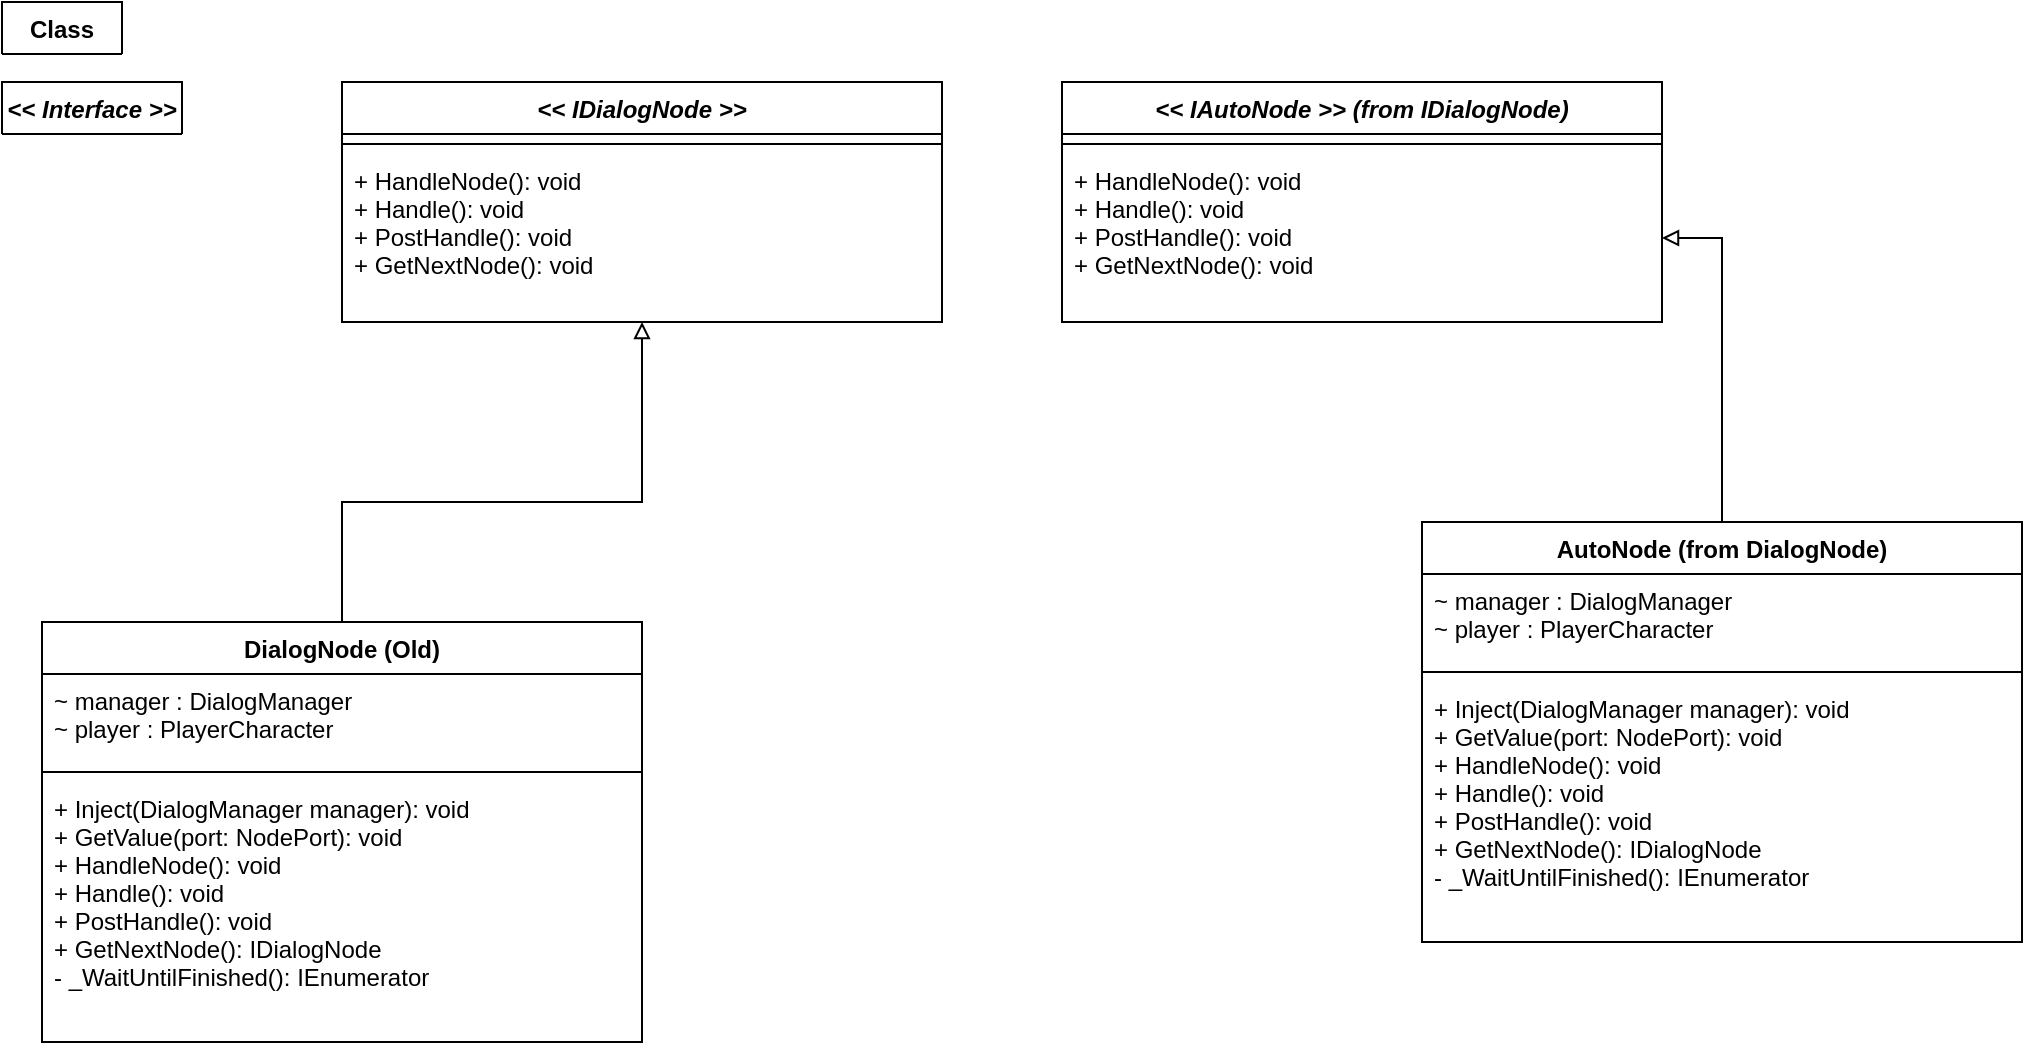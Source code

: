 <mxfile version="13.8.1" type="github">
  <diagram id="C5RBs43oDa-KdzZeNtuy" name="Page-1">
    <mxGraphModel dx="385" dy="634" grid="1" gridSize="10" guides="1" tooltips="1" connect="1" arrows="1" fold="1" page="1" pageScale="1" pageWidth="827" pageHeight="1169" math="0" shadow="0">
      <root>
        <mxCell id="WIyWlLk6GJQsqaUBKTNV-0" />
        <mxCell id="WIyWlLk6GJQsqaUBKTNV-1" parent="WIyWlLk6GJQsqaUBKTNV-0" />
        <mxCell id="9679V-P3v1M1apa31lQr-4" value="Class" style="swimlane;fontStyle=1;align=center;verticalAlign=top;childLayout=stackLayout;horizontal=1;startSize=26;horizontalStack=0;resizeParent=1;resizeParentMax=0;resizeLast=0;collapsible=1;marginBottom=0;" vertex="1" collapsed="1" parent="WIyWlLk6GJQsqaUBKTNV-1">
          <mxGeometry x="40" y="40" width="60" height="26" as="geometry">
            <mxRectangle x="70" y="300" width="300" height="240" as="alternateBounds" />
          </mxGeometry>
        </mxCell>
        <mxCell id="9679V-P3v1M1apa31lQr-5" value="- var : Type" style="text;strokeColor=none;fillColor=none;align=left;verticalAlign=top;spacingLeft=4;spacingRight=4;overflow=hidden;rotatable=0;points=[[0,0.5],[1,0.5]];portConstraint=eastwest;" vertex="1" parent="9679V-P3v1M1apa31lQr-4">
          <mxGeometry y="26" width="60" height="104" as="geometry" />
        </mxCell>
        <mxCell id="9679V-P3v1M1apa31lQr-6" value="" style="line;strokeWidth=1;fillColor=none;align=left;verticalAlign=middle;spacingTop=-1;spacingLeft=3;spacingRight=3;rotatable=0;labelPosition=right;points=[];portConstraint=eastwest;" vertex="1" parent="9679V-P3v1M1apa31lQr-4">
          <mxGeometry y="130" width="60" height="10" as="geometry" />
        </mxCell>
        <mxCell id="9679V-P3v1M1apa31lQr-7" value="- method(arg: Type): Type" style="text;strokeColor=none;fillColor=none;align=left;verticalAlign=top;spacingLeft=4;spacingRight=4;overflow=hidden;rotatable=0;points=[[0,0.5],[1,0.5]];portConstraint=eastwest;" vertex="1" parent="9679V-P3v1M1apa31lQr-4">
          <mxGeometry y="140" width="60" height="100" as="geometry" />
        </mxCell>
        <mxCell id="9679V-P3v1M1apa31lQr-8" value="&lt;&lt; Interface &gt;&gt;" style="swimlane;fontStyle=3;align=center;verticalAlign=top;childLayout=stackLayout;horizontal=1;startSize=26;horizontalStack=0;resizeParent=1;resizeParentMax=0;resizeLast=0;collapsible=1;marginBottom=0;" vertex="1" collapsed="1" parent="WIyWlLk6GJQsqaUBKTNV-1">
          <mxGeometry x="40" y="80" width="90" height="26" as="geometry">
            <mxRectangle x="10" y="60" width="300" height="240" as="alternateBounds" />
          </mxGeometry>
        </mxCell>
        <mxCell id="9679V-P3v1M1apa31lQr-9" value="+ var : Type" style="text;strokeColor=none;fillColor=none;align=left;verticalAlign=top;spacingLeft=4;spacingRight=4;overflow=hidden;rotatable=0;points=[[0,0.5],[1,0.5]];portConstraint=eastwest;" vertex="1" parent="9679V-P3v1M1apa31lQr-8">
          <mxGeometry y="26" width="90" height="104" as="geometry" />
        </mxCell>
        <mxCell id="9679V-P3v1M1apa31lQr-10" value="" style="line;strokeWidth=1;fillColor=none;align=left;verticalAlign=middle;spacingTop=-1;spacingLeft=3;spacingRight=3;rotatable=0;labelPosition=right;points=[];portConstraint=eastwest;" vertex="1" parent="9679V-P3v1M1apa31lQr-8">
          <mxGeometry y="130" width="90" height="10" as="geometry" />
        </mxCell>
        <mxCell id="9679V-P3v1M1apa31lQr-11" value="+ method(arg: Type): Type" style="text;strokeColor=none;fillColor=none;align=left;verticalAlign=top;spacingLeft=4;spacingRight=4;overflow=hidden;rotatable=0;points=[[0,0.5],[1,0.5]];portConstraint=eastwest;" vertex="1" parent="9679V-P3v1M1apa31lQr-8">
          <mxGeometry y="140" width="90" height="100" as="geometry" />
        </mxCell>
        <mxCell id="9679V-P3v1M1apa31lQr-12" value="&lt;&lt; IDialogNode &gt;&gt;" style="swimlane;fontStyle=3;align=center;verticalAlign=top;childLayout=stackLayout;horizontal=1;startSize=26;horizontalStack=0;resizeParent=1;resizeParentMax=0;resizeLast=0;collapsible=1;marginBottom=0;" vertex="1" parent="WIyWlLk6GJQsqaUBKTNV-1">
          <mxGeometry x="210" y="80" width="300" height="120" as="geometry">
            <mxRectangle x="210" y="70" width="90" height="26" as="alternateBounds" />
          </mxGeometry>
        </mxCell>
        <mxCell id="9679V-P3v1M1apa31lQr-14" value="" style="line;strokeWidth=1;fillColor=none;align=left;verticalAlign=middle;spacingTop=-1;spacingLeft=3;spacingRight=3;rotatable=0;labelPosition=right;points=[];portConstraint=eastwest;" vertex="1" parent="9679V-P3v1M1apa31lQr-12">
          <mxGeometry y="26" width="300" height="10" as="geometry" />
        </mxCell>
        <mxCell id="9679V-P3v1M1apa31lQr-15" value="+ HandleNode(): void&#xa;+ Handle(): void&#xa;+ PostHandle(): void&#xa;+ GetNextNode(): void" style="text;strokeColor=none;fillColor=none;align=left;verticalAlign=top;spacingLeft=4;spacingRight=4;overflow=hidden;rotatable=0;points=[[0,0.5],[1,0.5]];portConstraint=eastwest;" vertex="1" parent="9679V-P3v1M1apa31lQr-12">
          <mxGeometry y="36" width="300" height="84" as="geometry" />
        </mxCell>
        <mxCell id="9679V-P3v1M1apa31lQr-16" style="edgeStyle=orthogonalEdgeStyle;rounded=0;orthogonalLoop=1;jettySize=auto;html=1;endArrow=block;endFill=0;" edge="1" parent="WIyWlLk6GJQsqaUBKTNV-1" source="9679V-P3v1M1apa31lQr-0" target="9679V-P3v1M1apa31lQr-15">
          <mxGeometry relative="1" as="geometry">
            <mxPoint x="360" y="206" as="targetPoint" />
            <Array as="points">
              <mxPoint x="210" y="290" />
              <mxPoint x="360" y="290" />
            </Array>
          </mxGeometry>
        </mxCell>
        <mxCell id="9679V-P3v1M1apa31lQr-0" value="DialogNode (Old)" style="swimlane;fontStyle=1;align=center;verticalAlign=top;childLayout=stackLayout;horizontal=1;startSize=26;horizontalStack=0;resizeParent=1;resizeParentMax=0;resizeLast=0;collapsible=1;marginBottom=0;" vertex="1" parent="WIyWlLk6GJQsqaUBKTNV-1">
          <mxGeometry x="60" y="350" width="300" height="210" as="geometry" />
        </mxCell>
        <mxCell id="9679V-P3v1M1apa31lQr-1" value="~ manager : DialogManager&#xa;~ player : PlayerCharacter" style="text;strokeColor=none;fillColor=none;align=left;verticalAlign=top;spacingLeft=4;spacingRight=4;overflow=hidden;rotatable=0;points=[[0,0.5],[1,0.5]];portConstraint=eastwest;" vertex="1" parent="9679V-P3v1M1apa31lQr-0">
          <mxGeometry y="26" width="300" height="44" as="geometry" />
        </mxCell>
        <mxCell id="9679V-P3v1M1apa31lQr-2" value="" style="line;strokeWidth=1;fillColor=none;align=left;verticalAlign=middle;spacingTop=-1;spacingLeft=3;spacingRight=3;rotatable=0;labelPosition=right;points=[];portConstraint=eastwest;" vertex="1" parent="9679V-P3v1M1apa31lQr-0">
          <mxGeometry y="70" width="300" height="10" as="geometry" />
        </mxCell>
        <mxCell id="9679V-P3v1M1apa31lQr-3" value="+ Inject(DialogManager manager): void&#xa;+ GetValue(port: NodePort): void&#xa;+ HandleNode(): void&#xa;+ Handle(): void&#xa;+ PostHandle(): void&#xa;+ GetNextNode(): IDialogNode&#xa;- _WaitUntilFinished(): IEnumerator&#xa;" style="text;strokeColor=none;fillColor=none;align=left;verticalAlign=top;spacingLeft=4;spacingRight=4;overflow=hidden;rotatable=0;points=[[0,0.5],[1,0.5]];portConstraint=eastwest;" vertex="1" parent="9679V-P3v1M1apa31lQr-0">
          <mxGeometry y="80" width="300" height="130" as="geometry" />
        </mxCell>
        <mxCell id="9679V-P3v1M1apa31lQr-24" style="edgeStyle=orthogonalEdgeStyle;rounded=0;orthogonalLoop=1;jettySize=auto;html=1;endArrow=block;endFill=0;" edge="1" parent="WIyWlLk6GJQsqaUBKTNV-1" source="9679V-P3v1M1apa31lQr-17" target="9679V-P3v1M1apa31lQr-23">
          <mxGeometry relative="1" as="geometry">
            <mxPoint x="726" y="250" as="targetPoint" />
            <Array as="points" />
          </mxGeometry>
        </mxCell>
        <mxCell id="9679V-P3v1M1apa31lQr-21" value="&lt;&lt; IAutoNode &gt;&gt; (from IDialogNode)" style="swimlane;fontStyle=3;align=center;verticalAlign=top;childLayout=stackLayout;horizontal=1;startSize=26;horizontalStack=0;resizeParent=1;resizeParentMax=0;resizeLast=0;collapsible=1;marginBottom=0;" vertex="1" parent="WIyWlLk6GJQsqaUBKTNV-1">
          <mxGeometry x="570" y="80" width="300" height="120" as="geometry">
            <mxRectangle x="210" y="70" width="90" height="26" as="alternateBounds" />
          </mxGeometry>
        </mxCell>
        <mxCell id="9679V-P3v1M1apa31lQr-22" value="" style="line;strokeWidth=1;fillColor=none;align=left;verticalAlign=middle;spacingTop=-1;spacingLeft=3;spacingRight=3;rotatable=0;labelPosition=right;points=[];portConstraint=eastwest;" vertex="1" parent="9679V-P3v1M1apa31lQr-21">
          <mxGeometry y="26" width="300" height="10" as="geometry" />
        </mxCell>
        <mxCell id="9679V-P3v1M1apa31lQr-23" value="+ HandleNode(): void&#xa;+ Handle(): void&#xa;+ PostHandle(): void&#xa;+ GetNextNode(): void" style="text;strokeColor=none;fillColor=none;align=left;verticalAlign=top;spacingLeft=4;spacingRight=4;overflow=hidden;rotatable=0;points=[[0,0.5],[1,0.5]];portConstraint=eastwest;" vertex="1" parent="9679V-P3v1M1apa31lQr-21">
          <mxGeometry y="36" width="300" height="84" as="geometry" />
        </mxCell>
        <mxCell id="9679V-P3v1M1apa31lQr-17" value="AutoNode (from DialogNode)" style="swimlane;fontStyle=1;align=center;verticalAlign=top;childLayout=stackLayout;horizontal=1;startSize=26;horizontalStack=0;resizeParent=1;resizeParentMax=0;resizeLast=0;collapsible=1;marginBottom=0;" vertex="1" parent="WIyWlLk6GJQsqaUBKTNV-1">
          <mxGeometry x="750" y="300" width="300" height="210" as="geometry" />
        </mxCell>
        <mxCell id="9679V-P3v1M1apa31lQr-18" value="~ manager : DialogManager&#xa;~ player : PlayerCharacter" style="text;strokeColor=none;fillColor=none;align=left;verticalAlign=top;spacingLeft=4;spacingRight=4;overflow=hidden;rotatable=0;points=[[0,0.5],[1,0.5]];portConstraint=eastwest;" vertex="1" parent="9679V-P3v1M1apa31lQr-17">
          <mxGeometry y="26" width="300" height="44" as="geometry" />
        </mxCell>
        <mxCell id="9679V-P3v1M1apa31lQr-19" value="" style="line;strokeWidth=1;fillColor=none;align=left;verticalAlign=middle;spacingTop=-1;spacingLeft=3;spacingRight=3;rotatable=0;labelPosition=right;points=[];portConstraint=eastwest;" vertex="1" parent="9679V-P3v1M1apa31lQr-17">
          <mxGeometry y="70" width="300" height="10" as="geometry" />
        </mxCell>
        <mxCell id="9679V-P3v1M1apa31lQr-20" value="+ Inject(DialogManager manager): void&#xa;+ GetValue(port: NodePort): void&#xa;+ HandleNode(): void&#xa;+ Handle(): void&#xa;+ PostHandle(): void&#xa;+ GetNextNode(): IDialogNode&#xa;- _WaitUntilFinished(): IEnumerator&#xa;" style="text;strokeColor=none;fillColor=none;align=left;verticalAlign=top;spacingLeft=4;spacingRight=4;overflow=hidden;rotatable=0;points=[[0,0.5],[1,0.5]];portConstraint=eastwest;" vertex="1" parent="9679V-P3v1M1apa31lQr-17">
          <mxGeometry y="80" width="300" height="130" as="geometry" />
        </mxCell>
      </root>
    </mxGraphModel>
  </diagram>
</mxfile>
